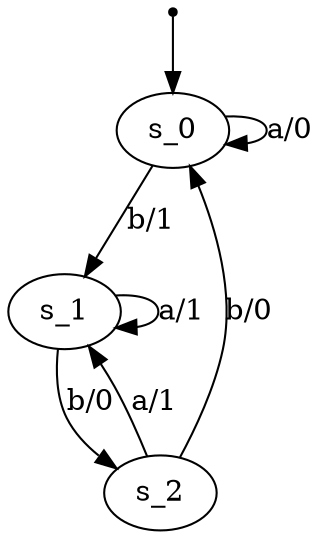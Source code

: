 digraph fsm {
	s_0 [root=true]
	s_1
	s_2
	qi [shape = point]
	qi -> s_0
	s_0 -> s_0 [label="a/0"]
	s_0 -> s_1 [label="b/1"]
	s_1 -> s_2 [label="b/0"]
	s_2 -> s_1 [label="a/1"]
	s_1 -> s_1 [label="a/1"]
	s_2 -> s_0 [label="b/0"]
}